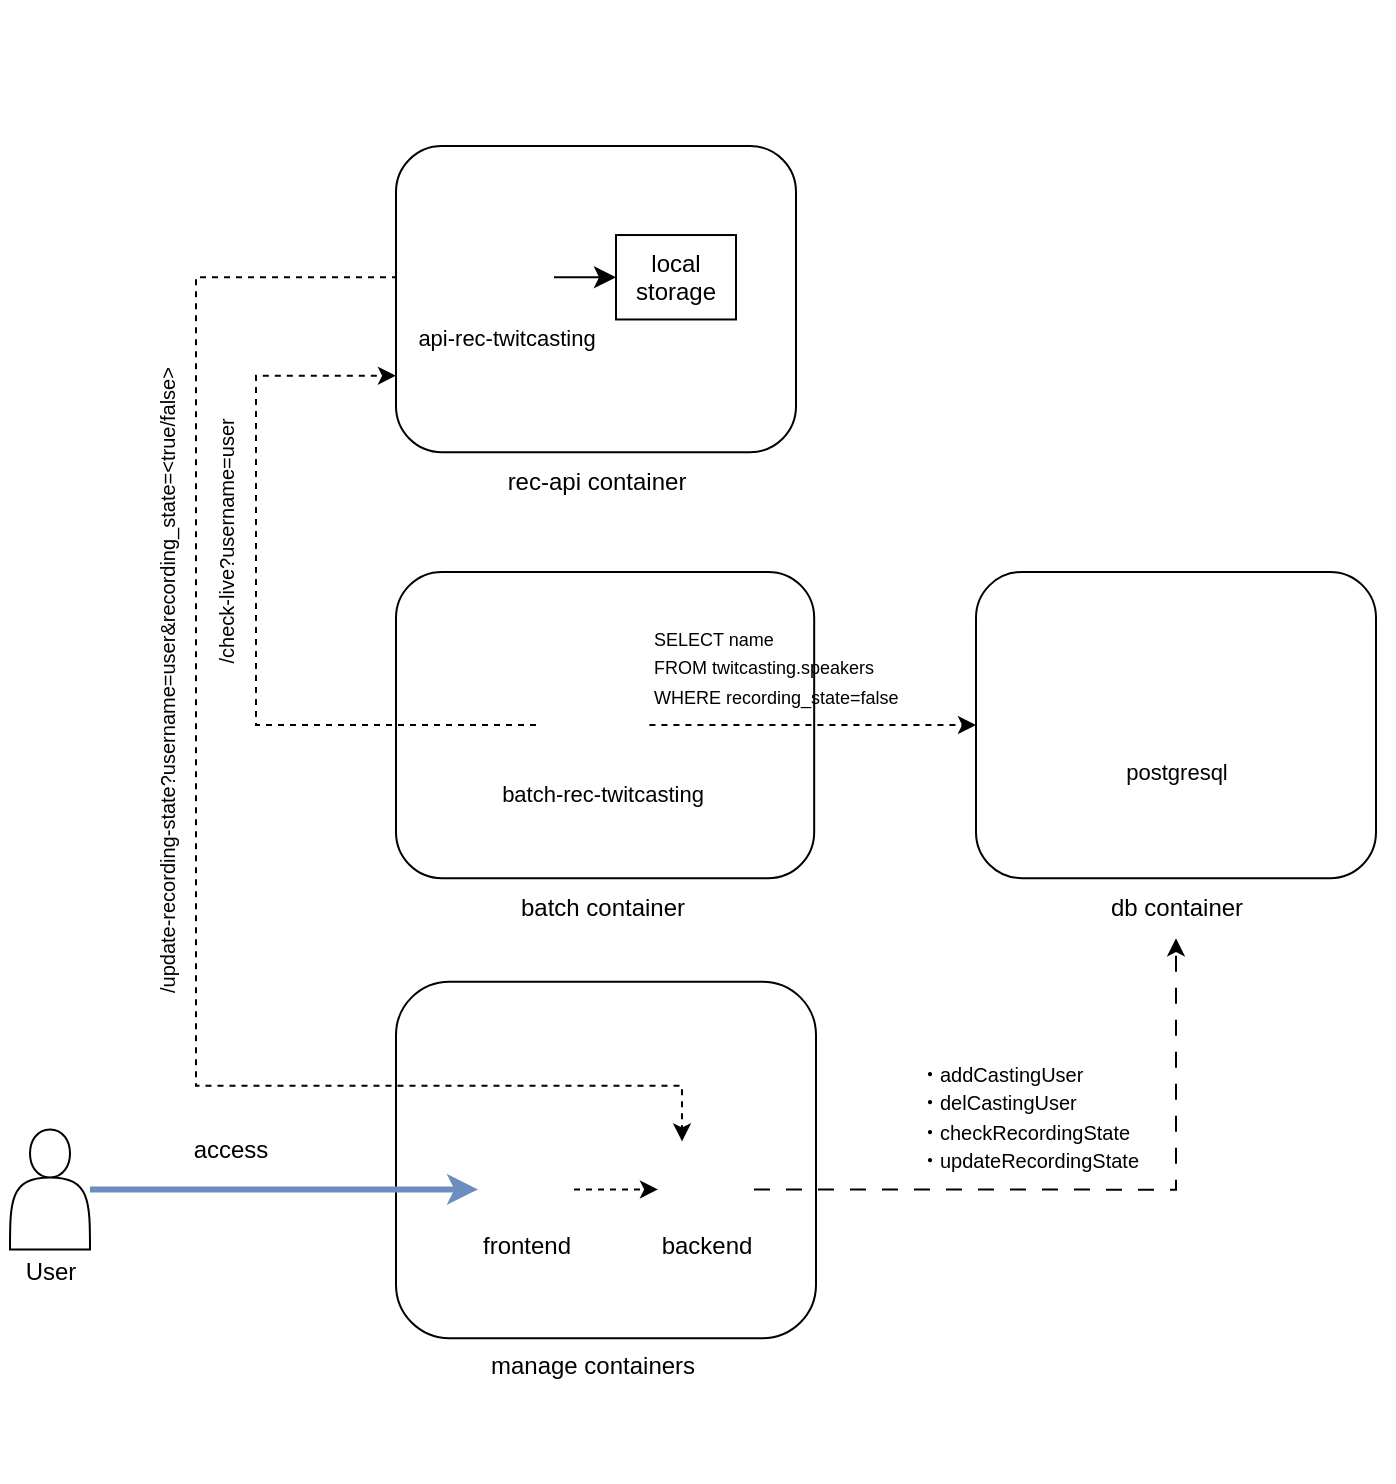 <mxfile version="26.0.8">
  <diagram name="ページ1" id="Ap2iEM6SN3KxYLHmplYN">
    <mxGraphModel dx="2878" dy="1086" grid="1" gridSize="10" guides="1" tooltips="1" connect="1" arrows="1" fold="1" page="1" pageScale="1" pageWidth="827" pageHeight="1169" math="0" shadow="0">
      <root>
        <mxCell id="0" />
        <mxCell id="1" parent="0" />
        <mxCell id="17p_4jpaIdI8gEVZot0U-15" value="" style="group" parent="1" vertex="1" connectable="0">
          <mxGeometry x="840" y="47.843" width="539" height="740" as="geometry" />
        </mxCell>
        <mxCell id="17p_4jpaIdI8gEVZot0U-13" value="" style="group" parent="17p_4jpaIdI8gEVZot0U-15" vertex="1" connectable="0">
          <mxGeometry width="539" height="740" as="geometry" />
        </mxCell>
        <mxCell id="17p_4jpaIdI8gEVZot0U-25" value="rec-api container" style="text;html=1;align=center;verticalAlign=middle;resizable=0;points=[];autosize=1;strokeColor=none;fillColor=none;" parent="17p_4jpaIdI8gEVZot0U-13" vertex="1">
          <mxGeometry x="85" y="225.09" width="110" height="30" as="geometry" />
        </mxCell>
        <mxCell id="17p_4jpaIdI8gEVZot0U-49" value="" style="rounded=1;whiteSpace=wrap;html=1;" parent="17p_4jpaIdI8gEVZot0U-13" vertex="1">
          <mxGeometry x="40" y="490" width="210" height="178.23" as="geometry" />
        </mxCell>
        <mxCell id="17p_4jpaIdI8gEVZot0U-53" value="manage containers" style="text;html=1;align=center;verticalAlign=middle;resizable=0;points=[];autosize=1;strokeColor=none;fillColor=none;" parent="17p_4jpaIdI8gEVZot0U-13" vertex="1">
          <mxGeometry x="72.75" y="666.927" width="130" height="30" as="geometry" />
        </mxCell>
        <mxCell id="17p_4jpaIdI8gEVZot0U-114" style="edgeStyle=orthogonalEdgeStyle;rounded=0;orthogonalLoop=1;jettySize=auto;html=1;dashed=1;" parent="17p_4jpaIdI8gEVZot0U-13" source="17p_4jpaIdI8gEVZot0U-56" target="17p_4jpaIdI8gEVZot0U-71" edge="1">
          <mxGeometry relative="1" as="geometry" />
        </mxCell>
        <mxCell id="17p_4jpaIdI8gEVZot0U-56" value="" style="shape=image;html=1;verticalAlign=top;verticalLabelPosition=bottom;labelBackgroundColor=#ffffff;imageAspect=0;aspect=fixed;image=https://cdn0.iconfinder.com/data/icons/social-media-2104/24/social_media_social_media_logo_docker-128.png" parent="17p_4jpaIdI8gEVZot0U-13" vertex="1">
          <mxGeometry x="81" y="569.859" width="48" height="48" as="geometry" />
        </mxCell>
        <mxCell id="17p_4jpaIdI8gEVZot0U-70" value="frontend" style="text;html=1;align=center;verticalAlign=middle;resizable=0;points=[];autosize=1;strokeColor=none;fillColor=none;" parent="17p_4jpaIdI8gEVZot0U-13" vertex="1">
          <mxGeometry x="70" y="606.927" width="70" height="30" as="geometry" />
        </mxCell>
        <mxCell id="17p_4jpaIdI8gEVZot0U-71" value="" style="shape=image;html=1;verticalAlign=top;verticalLabelPosition=bottom;labelBackgroundColor=#ffffff;imageAspect=0;aspect=fixed;image=https://cdn0.iconfinder.com/data/icons/social-media-2104/24/social_media_social_media_logo_docker-128.png" parent="17p_4jpaIdI8gEVZot0U-13" vertex="1">
          <mxGeometry x="171" y="569.859" width="48" height="48" as="geometry" />
        </mxCell>
        <mxCell id="17p_4jpaIdI8gEVZot0U-72" value="backend" style="text;html=1;align=center;verticalAlign=middle;resizable=0;points=[];autosize=1;strokeColor=none;fillColor=none;" parent="17p_4jpaIdI8gEVZot0U-13" vertex="1">
          <mxGeometry x="160" y="606.927" width="70" height="30" as="geometry" />
        </mxCell>
        <mxCell id="17p_4jpaIdI8gEVZot0U-84" value="" style="group" parent="17p_4jpaIdI8gEVZot0U-13" vertex="1" connectable="0">
          <mxGeometry x="40" y="285.1" width="304.095" height="183.14" as="geometry" />
        </mxCell>
        <mxCell id="17p_4jpaIdI8gEVZot0U-86" value="" style="rounded=1;whiteSpace=wrap;html=1;" parent="17p_4jpaIdI8gEVZot0U-84" vertex="1">
          <mxGeometry width="209.091" height="153.141" as="geometry" />
        </mxCell>
        <mxCell id="17p_4jpaIdI8gEVZot0U-97" value="batch container" style="text;html=1;align=center;verticalAlign=middle;resizable=0;points=[];autosize=1;strokeColor=none;fillColor=none;" parent="17p_4jpaIdI8gEVZot0U-84" vertex="1">
          <mxGeometry x="47.727" y="153.139" width="110" height="30" as="geometry" />
        </mxCell>
        <mxCell id="17p_4jpaIdI8gEVZot0U-104" value="&lt;font style=&quot;font-size: 9px;&quot;&gt;SELECT name&amp;nbsp;&lt;/font&gt;&lt;div&gt;&lt;font style=&quot;font-size: 9px;&quot;&gt;&lt;font style=&quot;background-color: transparent; color: light-dark(rgb(0, 0, 0), rgb(255, 255, 255));&quot;&gt;FROM twitcasting.&lt;/font&gt;&lt;font style=&quot;background-color: transparent; color: light-dark(rgb(0, 0, 0), rgb(255, 255, 255));&quot;&gt;speakers&amp;nbsp;&lt;/font&gt;&lt;/font&gt;&lt;/div&gt;&lt;div&gt;&lt;font style=&quot;background-color: transparent; color: light-dark(rgb(0, 0, 0), rgb(255, 255, 255)); font-size: 9px;&quot;&gt;WHERE recording_state=false&lt;/font&gt;&lt;/div&gt;" style="text;html=1;align=left;verticalAlign=middle;resizable=0;points=[];autosize=1;strokeColor=none;fillColor=none;" parent="17p_4jpaIdI8gEVZot0U-84" vertex="1">
          <mxGeometry x="126.725" y="17.057" width="150" height="60" as="geometry" />
        </mxCell>
        <mxCell id="3h0nLJYQ_S2lUMBBd0ub-7" value="" style="shape=image;html=1;verticalAlign=top;verticalLabelPosition=bottom;labelBackgroundColor=#ffffff;imageAspect=0;aspect=fixed;image=https://cdn0.iconfinder.com/data/icons/social-media-2104/24/social_media_social_media_logo_docker-128.png" vertex="1" parent="17p_4jpaIdI8gEVZot0U-84">
          <mxGeometry x="70" y="48.2" width="56.73" height="56.73" as="geometry" />
        </mxCell>
        <mxCell id="3h0nLJYQ_S2lUMBBd0ub-8" value="&lt;span class=&quot;AppHeader-context-item-label&quot; style=&quot;box-sizing: border-box; display: inline-block; overflow: hidden; text-overflow: ellipsis; text-wrap-mode: nowrap;&quot;&gt;&lt;font style=&quot;color: rgb(0, 0, 0); font-size: 11px;&quot;&gt;batch-rec-twitcasting&lt;/font&gt;&lt;/span&gt;" style="text;html=1;align=center;verticalAlign=middle;resizable=0;points=[];autosize=1;strokeColor=none;fillColor=none;" vertex="1" parent="17p_4jpaIdI8gEVZot0U-84">
          <mxGeometry x="42.73" y="97.057" width="120" height="30" as="geometry" />
        </mxCell>
        <mxCell id="17p_4jpaIdI8gEVZot0U-119" style="edgeStyle=orthogonalEdgeStyle;rounded=0;orthogonalLoop=1;jettySize=auto;html=1;entryX=0.25;entryY=0;entryDx=0;entryDy=0;exitX=1;exitY=0.5;exitDx=0;exitDy=0;dashed=1;" parent="17p_4jpaIdI8gEVZot0U-13" source="17p_4jpaIdI8gEVZot0U-19" target="17p_4jpaIdI8gEVZot0U-71" edge="1">
          <mxGeometry relative="1" as="geometry">
            <Array as="points">
              <mxPoint x="-60" y="138" />
              <mxPoint x="-60" y="542" />
              <mxPoint x="183" y="542" />
            </Array>
          </mxGeometry>
        </mxCell>
        <mxCell id="17p_4jpaIdI8gEVZot0U-17" value="" style="rounded=1;whiteSpace=wrap;html=1;" parent="17p_4jpaIdI8gEVZot0U-13" vertex="1">
          <mxGeometry x="40" y="72.161" width="200" height="153.137" as="geometry" />
        </mxCell>
        <mxCell id="17p_4jpaIdI8gEVZot0U-19" value="" style="shape=image;html=1;verticalAlign=top;verticalLabelPosition=bottom;labelBackgroundColor=#ffffff;imageAspect=0;aspect=fixed;image=https://cdn0.iconfinder.com/data/icons/social-media-2104/24/social_media_social_media_logo_docker-128.png" parent="17p_4jpaIdI8gEVZot0U-13" vertex="1">
          <mxGeometry x="71" y="113.789" width="48" height="48" as="geometry" />
        </mxCell>
        <mxCell id="17p_4jpaIdI8gEVZot0U-69" value="&lt;span class=&quot;AppHeader-context-item-label&quot; style=&quot;box-sizing: border-box; display: inline-block; overflow: hidden; text-overflow: ellipsis; text-wrap-mode: nowrap;&quot;&gt;&lt;font style=&quot;color: rgb(0, 0, 0); font-size: 11px;&quot;&gt;api-rec-twitcasting&lt;/font&gt;&lt;/span&gt;" style="text;html=1;align=center;verticalAlign=middle;resizable=0;points=[];autosize=1;strokeColor=none;fillColor=none;" parent="17p_4jpaIdI8gEVZot0U-13" vertex="1">
          <mxGeometry x="40" y="153.667" width="110" height="30" as="geometry" />
        </mxCell>
        <mxCell id="17p_4jpaIdI8gEVZot0U-92" style="edgeStyle=orthogonalEdgeStyle;rounded=0;orthogonalLoop=1;jettySize=auto;html=1;dashed=1;entryX=0;entryY=0.75;entryDx=0;entryDy=0;exitX=0;exitY=0.5;exitDx=0;exitDy=0;" parent="17p_4jpaIdI8gEVZot0U-13" source="3h0nLJYQ_S2lUMBBd0ub-7" target="17p_4jpaIdI8gEVZot0U-17" edge="1">
          <mxGeometry relative="1" as="geometry">
            <mxPoint x="40" y="132.157" as="targetPoint" />
            <Array as="points">
              <mxPoint x="-30" y="362" />
              <mxPoint x="-30" y="187" />
            </Array>
            <mxPoint x="113.276" y="351.99" as="sourcePoint" />
          </mxGeometry>
        </mxCell>
        <mxCell id="17p_4jpaIdI8gEVZot0U-94" value="&lt;font style=&quot;font-size: 10px;&quot;&gt;・addCastingUser&lt;/font&gt;&lt;div&gt;&lt;span style=&quot;font-size: 10px;&quot;&gt;・delCastingUser&lt;br&gt;&lt;/span&gt;&lt;div&gt;&lt;font style=&quot;font-size: 10px;&quot;&gt;・checkRecordingState&lt;/font&gt;&lt;/div&gt;&lt;div&gt;&lt;font style=&quot;font-size: 10px;&quot;&gt;・updateRecordingState&lt;/font&gt;&lt;/div&gt;&lt;/div&gt;" style="text;html=1;align=left;verticalAlign=middle;resizable=0;points=[];autosize=1;strokeColor=none;fillColor=none;rotation=0;" parent="17p_4jpaIdI8gEVZot0U-13" vertex="1">
          <mxGeometry x="300" y="522.157" width="130" height="70" as="geometry" />
        </mxCell>
        <mxCell id="17p_4jpaIdI8gEVZot0U-103" style="edgeStyle=orthogonalEdgeStyle;rounded=0;orthogonalLoop=1;jettySize=auto;html=1;dashed=1;entryX=0;entryY=0.5;entryDx=0;entryDy=0;" parent="17p_4jpaIdI8gEVZot0U-13" source="3h0nLJYQ_S2lUMBBd0ub-7" target="3h0nLJYQ_S2lUMBBd0ub-2" edge="1">
          <mxGeometry relative="1" as="geometry">
            <mxPoint x="172.808" y="369.133" as="sourcePoint" />
            <mxPoint x="355" y="370.09" as="targetPoint" />
          </mxGeometry>
        </mxCell>
        <mxCell id="17p_4jpaIdI8gEVZot0U-81" style="edgeStyle=orthogonalEdgeStyle;rounded=0;orthogonalLoop=1;jettySize=auto;html=1;dashed=1;dashPattern=8 8;exitX=1;exitY=0.5;exitDx=0;exitDy=0;" parent="17p_4jpaIdI8gEVZot0U-13" source="17p_4jpaIdI8gEVZot0U-71" target="3h0nLJYQ_S2lUMBBd0ub-1" edge="1">
          <mxGeometry relative="1" as="geometry">
            <Array as="points">
              <mxPoint x="270" y="594" />
              <mxPoint x="430" y="594" />
            </Array>
            <mxPoint x="447" y="411.777" as="targetPoint" />
          </mxGeometry>
        </mxCell>
        <mxCell id="17p_4jpaIdI8gEVZot0U-120" value="&lt;font style=&quot;font-size: 10px;&quot;&gt;/update-recording-state?username=user&amp;amp;recording_state=&amp;lt;true/false&amp;gt;&lt;/font&gt;" style="text;html=1;align=center;verticalAlign=middle;resizable=0;points=[];autosize=1;strokeColor=none;fillColor=none;rotation=-90;" parent="17p_4jpaIdI8gEVZot0U-13" vertex="1">
          <mxGeometry x="-245" y="324.697" width="340" height="30" as="geometry" />
        </mxCell>
        <mxCell id="3h0nLJYQ_S2lUMBBd0ub-1" value="db container" style="text;html=1;align=center;verticalAlign=middle;resizable=0;points=[];autosize=1;strokeColor=none;fillColor=none;" vertex="1" parent="17p_4jpaIdI8gEVZot0U-13">
          <mxGeometry x="385" y="438.24" width="90" height="30" as="geometry" />
        </mxCell>
        <mxCell id="3h0nLJYQ_S2lUMBBd0ub-2" value="" style="rounded=1;whiteSpace=wrap;html=1;" vertex="1" parent="17p_4jpaIdI8gEVZot0U-13">
          <mxGeometry x="330" y="285.101" width="200" height="153.137" as="geometry" />
        </mxCell>
        <mxCell id="3h0nLJYQ_S2lUMBBd0ub-3" value="" style="shape=image;html=1;verticalAlign=top;verticalLabelPosition=bottom;labelBackgroundColor=#ffffff;imageAspect=0;aspect=fixed;image=https://cdn0.iconfinder.com/data/icons/social-media-2104/24/social_media_social_media_logo_docker-128.png" vertex="1" parent="17p_4jpaIdI8gEVZot0U-13">
          <mxGeometry x="406" y="331.059" width="48" height="48" as="geometry" />
        </mxCell>
        <mxCell id="3h0nLJYQ_S2lUMBBd0ub-4" value="&lt;span class=&quot;AppHeader-context-item-label&quot; style=&quot;box-sizing: border-box; display: inline-block; overflow: hidden; text-overflow: ellipsis; text-wrap-mode: nowrap;&quot;&gt;&lt;font style=&quot;color: rgb(0, 0, 0); font-size: 11px;&quot;&gt;postgresql&lt;/font&gt;&lt;/span&gt;" style="text;html=1;align=center;verticalAlign=middle;resizable=0;points=[];autosize=1;strokeColor=none;fillColor=none;" vertex="1" parent="17p_4jpaIdI8gEVZot0U-13">
          <mxGeometry x="395" y="370.937" width="70" height="30" as="geometry" />
        </mxCell>
        <mxCell id="3h0nLJYQ_S2lUMBBd0ub-5" value="local storage" style="whiteSpace=wrap;html=1;verticalAlign=top;labelBackgroundColor=#ffffff;" vertex="1" parent="17p_4jpaIdI8gEVZot0U-13">
          <mxGeometry x="150" y="116.68" width="60" height="42.21" as="geometry" />
        </mxCell>
        <mxCell id="3h0nLJYQ_S2lUMBBd0ub-6" value="" style="edgeStyle=none;curved=1;rounded=0;orthogonalLoop=1;jettySize=auto;html=1;fontSize=12;startSize=8;endSize=8;" edge="1" parent="17p_4jpaIdI8gEVZot0U-13" source="17p_4jpaIdI8gEVZot0U-19" target="3h0nLJYQ_S2lUMBBd0ub-5">
          <mxGeometry relative="1" as="geometry" />
        </mxCell>
        <mxCell id="17p_4jpaIdI8gEVZot0U-79" style="edgeStyle=orthogonalEdgeStyle;rounded=0;orthogonalLoop=1;jettySize=auto;html=1;fillColor=#dae8fc;strokeColor=#6c8ebf;strokeWidth=3;" parent="1" source="17p_4jpaIdI8gEVZot0U-78" target="17p_4jpaIdI8gEVZot0U-56" edge="1">
          <mxGeometry relative="1" as="geometry" />
        </mxCell>
        <mxCell id="17p_4jpaIdI8gEVZot0U-78" value="" style="shape=actor;whiteSpace=wrap;html=1;" parent="1" vertex="1">
          <mxGeometry x="687" y="611.7" width="40" height="60" as="geometry" />
        </mxCell>
        <mxCell id="17p_4jpaIdI8gEVZot0U-80" value="User" style="text;html=1;align=center;verticalAlign=middle;resizable=0;points=[];autosize=1;strokeColor=none;fillColor=none;" parent="1" vertex="1">
          <mxGeometry x="682" y="668" width="50" height="30" as="geometry" />
        </mxCell>
        <mxCell id="17p_4jpaIdI8gEVZot0U-111" value="access" style="text;html=1;align=center;verticalAlign=middle;resizable=0;points=[];autosize=1;strokeColor=none;fillColor=none;" parent="1" vertex="1">
          <mxGeometry x="767" y="606.7" width="60" height="30" as="geometry" />
        </mxCell>
        <mxCell id="17p_4jpaIdI8gEVZot0U-95" value="&lt;font style=&quot;font-size: 10px;&quot;&gt;/check-live?username=user&lt;/font&gt;" style="text;html=1;align=center;verticalAlign=middle;resizable=0;points=[];autosize=1;strokeColor=none;fillColor=none;rotation=-90;" parent="1" vertex="1">
          <mxGeometry x="720.005" y="302.939" width="150" height="30" as="geometry" />
        </mxCell>
      </root>
    </mxGraphModel>
  </diagram>
</mxfile>

